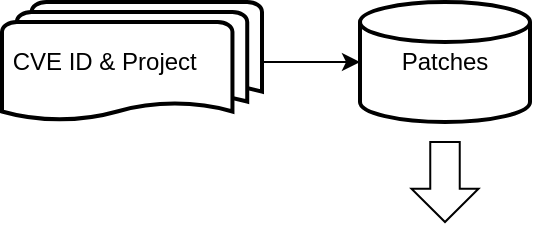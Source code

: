 <mxfile version="17.2.4" type="github">
  <diagram id="C5RBs43oDa-KdzZeNtuy" name="Page-1">
    <mxGraphModel dx="782" dy="482" grid="1" gridSize="10" guides="1" tooltips="1" connect="1" arrows="1" fold="1" page="1" pageScale="1" pageWidth="827" pageHeight="1169" math="0" shadow="0">
      <root>
        <mxCell id="WIyWlLk6GJQsqaUBKTNV-0" />
        <mxCell id="WIyWlLk6GJQsqaUBKTNV-1" parent="WIyWlLk6GJQsqaUBKTNV-0" />
        <mxCell id="Re24QMPTCdzhNl0H0kzx-6" value="" style="edgeStyle=orthogonalEdgeStyle;rounded=0;orthogonalLoop=1;jettySize=auto;html=1;" edge="1" parent="WIyWlLk6GJQsqaUBKTNV-1" source="Re24QMPTCdzhNl0H0kzx-0" target="Re24QMPTCdzhNl0H0kzx-7">
          <mxGeometry relative="1" as="geometry">
            <mxPoint x="425" y="110" as="targetPoint" />
          </mxGeometry>
        </mxCell>
        <mxCell id="Re24QMPTCdzhNl0H0kzx-0" value="&amp;nbsp;CVE ID &amp;amp; Project" style="strokeWidth=2;html=1;shape=mxgraph.flowchart.multi-document;whiteSpace=wrap;align=left;" vertex="1" parent="WIyWlLk6GJQsqaUBKTNV-1">
          <mxGeometry x="150" y="80" width="130" height="60" as="geometry" />
        </mxCell>
        <mxCell id="Re24QMPTCdzhNl0H0kzx-7" value="Patches" style="strokeWidth=2;html=1;shape=mxgraph.flowchart.database;whiteSpace=wrap;rounded=0;glass=0;" vertex="1" parent="WIyWlLk6GJQsqaUBKTNV-1">
          <mxGeometry x="329" y="80" width="85" height="60" as="geometry" />
        </mxCell>
        <mxCell id="Re24QMPTCdzhNl0H0kzx-9" value="" style="html=1;shadow=0;dashed=0;align=center;verticalAlign=middle;shape=mxgraph.arrows2.arrow;dy=0.56;dx=16.67;direction=south;notch=0;rounded=0;glass=0;" vertex="1" parent="WIyWlLk6GJQsqaUBKTNV-1">
          <mxGeometry x="354.75" y="150" width="33.5" height="40" as="geometry" />
        </mxCell>
      </root>
    </mxGraphModel>
  </diagram>
</mxfile>
